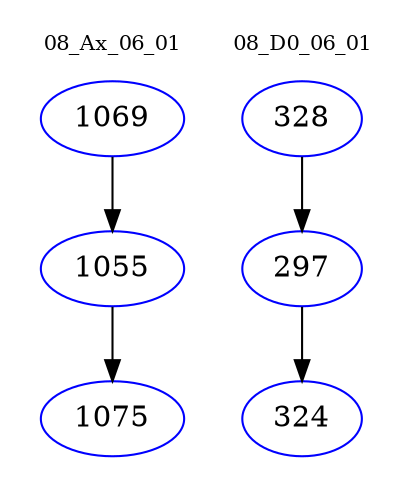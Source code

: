 digraph{
subgraph cluster_0 {
color = white
label = "08_Ax_06_01";
fontsize=10;
T0_1069 [label="1069", color="blue"]
T0_1069 -> T0_1055 [color="black"]
T0_1055 [label="1055", color="blue"]
T0_1055 -> T0_1075 [color="black"]
T0_1075 [label="1075", color="blue"]
}
subgraph cluster_1 {
color = white
label = "08_D0_06_01";
fontsize=10;
T1_328 [label="328", color="blue"]
T1_328 -> T1_297 [color="black"]
T1_297 [label="297", color="blue"]
T1_297 -> T1_324 [color="black"]
T1_324 [label="324", color="blue"]
}
}
